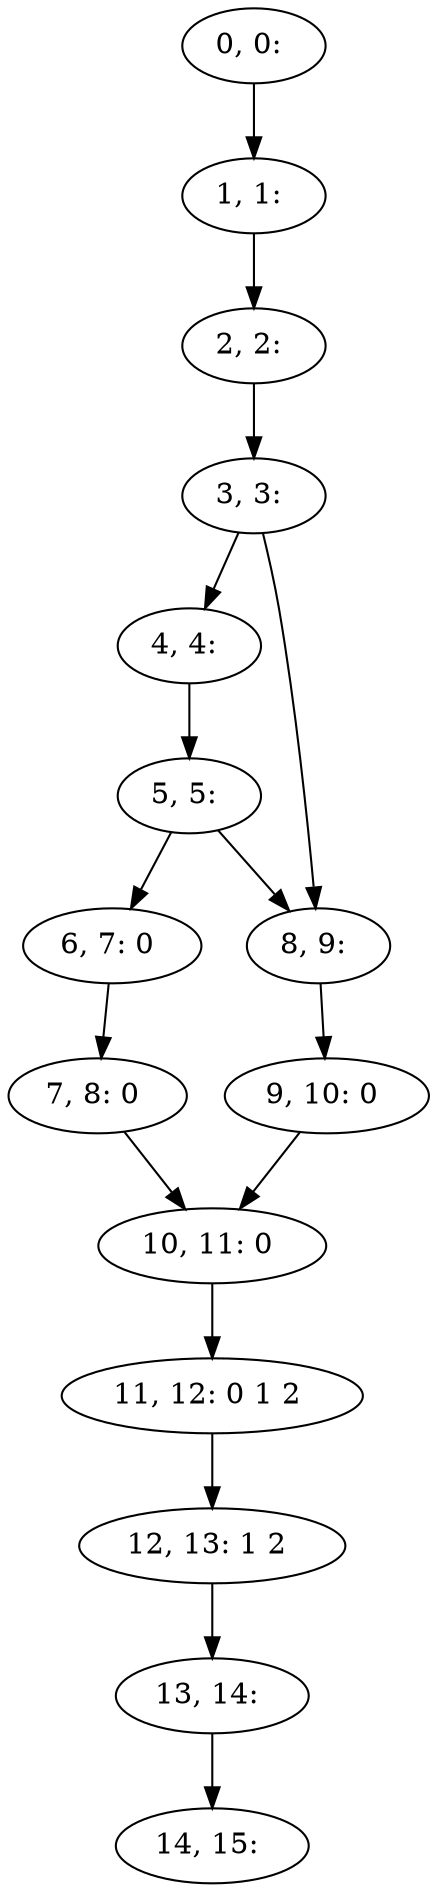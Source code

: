 digraph G {
0[label="0, 0: "];
1[label="1, 1: "];
2[label="2, 2: "];
3[label="3, 3: "];
4[label="4, 4: "];
5[label="5, 5: "];
6[label="6, 7: 0 "];
7[label="7, 8: 0 "];
8[label="8, 9: "];
9[label="9, 10: 0 "];
10[label="10, 11: 0 "];
11[label="11, 12: 0 1 2 "];
12[label="12, 13: 1 2 "];
13[label="13, 14: "];
14[label="14, 15: "];
0->1 ;
1->2 ;
2->3 ;
3->4 ;
3->8 ;
4->5 ;
5->6 ;
5->8 ;
6->7 ;
7->10 ;
8->9 ;
9->10 ;
10->11 ;
11->12 ;
12->13 ;
13->14 ;
}

